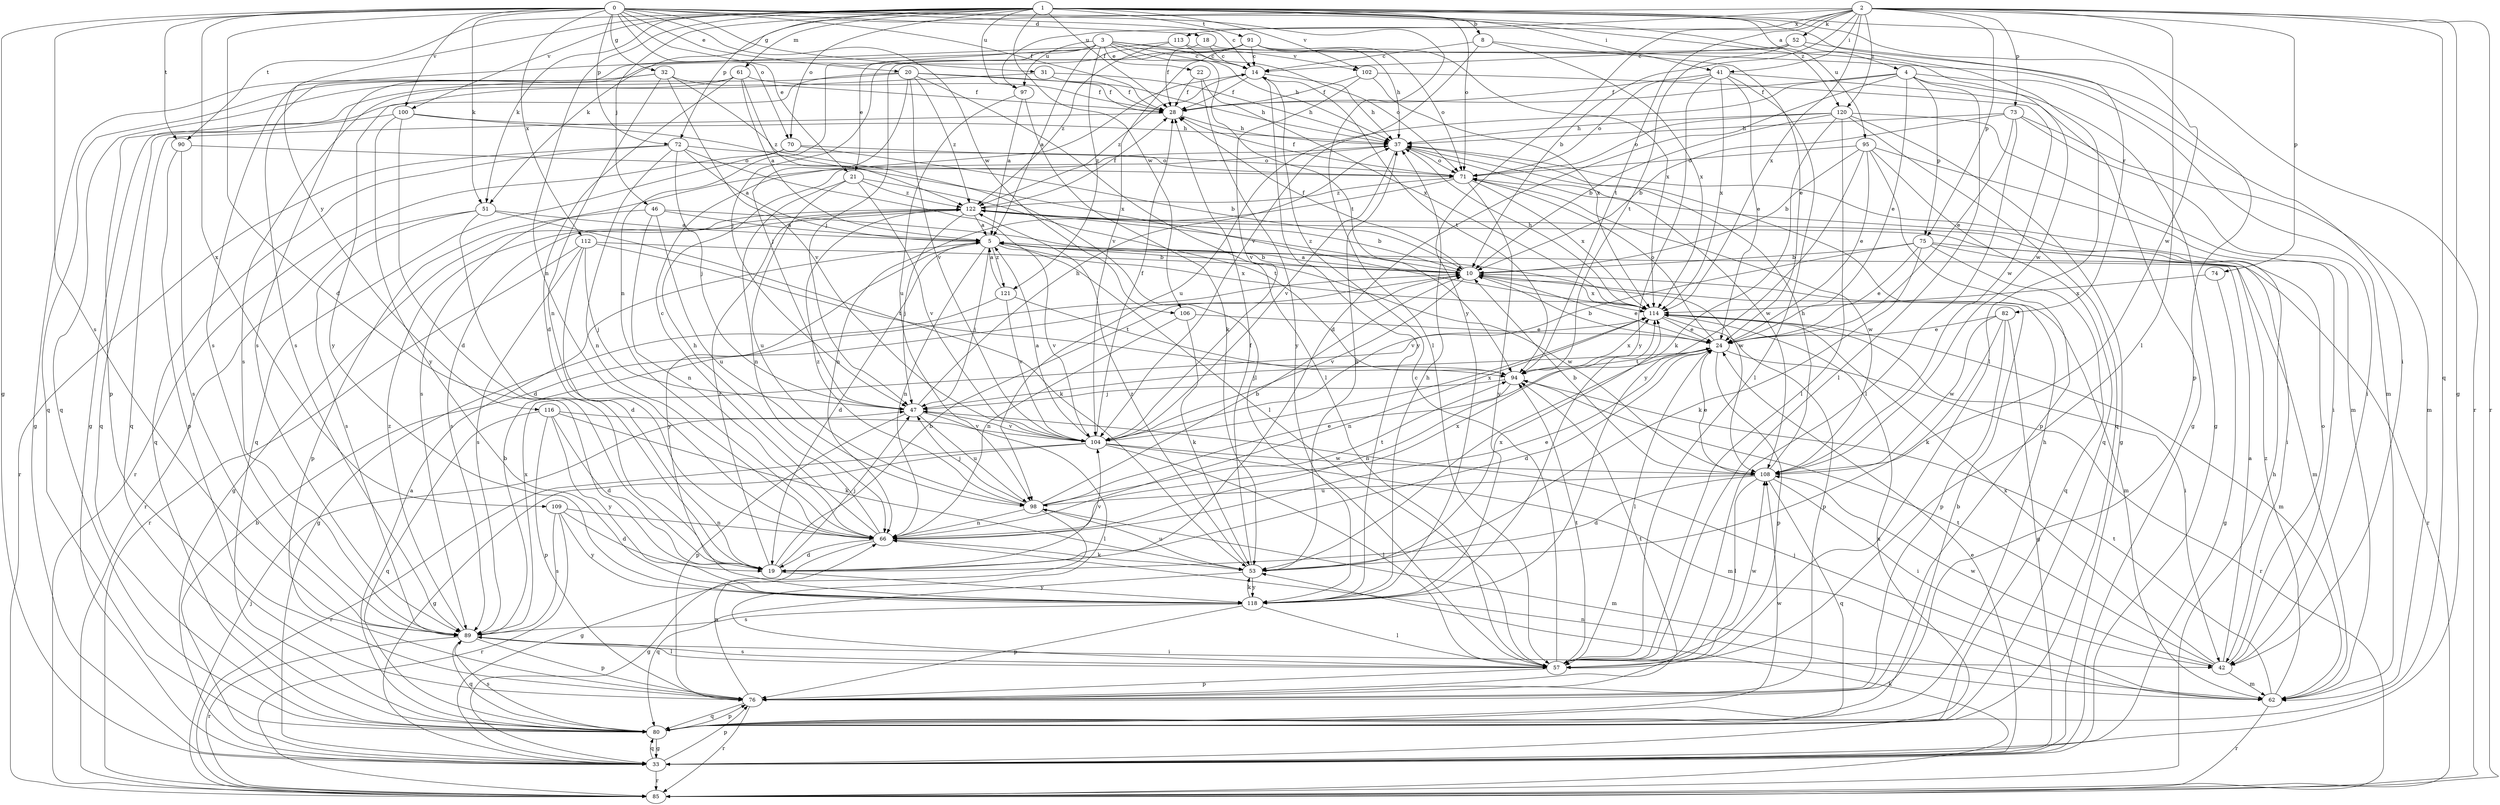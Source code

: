 strict digraph  {
0;
1;
2;
3;
4;
5;
8;
10;
14;
18;
19;
20;
21;
22;
24;
28;
31;
32;
33;
37;
41;
42;
46;
47;
51;
52;
53;
57;
61;
62;
66;
70;
71;
72;
73;
74;
75;
76;
80;
82;
85;
89;
90;
91;
94;
95;
97;
98;
100;
102;
104;
106;
108;
109;
112;
113;
114;
116;
118;
120;
121;
122;
0 -> 14  [label=c];
0 -> 18  [label=d];
0 -> 19  [label=d];
0 -> 20  [label=e];
0 -> 21  [label=e];
0 -> 28  [label=f];
0 -> 31  [label=g];
0 -> 32  [label=g];
0 -> 33  [label=g];
0 -> 51  [label=k];
0 -> 57  [label=l];
0 -> 70  [label=o];
0 -> 72  [label=p];
0 -> 89  [label=s];
0 -> 90  [label=t];
0 -> 100  [label=v];
0 -> 106  [label=w];
0 -> 109  [label=x];
0 -> 112  [label=x];
0 -> 120  [label=z];
1 -> 4  [label=a];
1 -> 8  [label=b];
1 -> 28  [label=f];
1 -> 41  [label=i];
1 -> 46  [label=j];
1 -> 51  [label=k];
1 -> 61  [label=m];
1 -> 66  [label=n];
1 -> 70  [label=o];
1 -> 71  [label=o];
1 -> 72  [label=p];
1 -> 82  [label=r];
1 -> 85  [label=r];
1 -> 90  [label=t];
1 -> 91  [label=t];
1 -> 95  [label=u];
1 -> 97  [label=u];
1 -> 100  [label=v];
1 -> 102  [label=v];
1 -> 106  [label=w];
1 -> 108  [label=w];
1 -> 116  [label=y];
2 -> 10  [label=b];
2 -> 33  [label=g];
2 -> 41  [label=i];
2 -> 51  [label=k];
2 -> 52  [label=k];
2 -> 57  [label=l];
2 -> 73  [label=p];
2 -> 74  [label=p];
2 -> 75  [label=p];
2 -> 80  [label=q];
2 -> 85  [label=r];
2 -> 94  [label=t];
2 -> 97  [label=u];
2 -> 113  [label=x];
2 -> 114  [label=x];
2 -> 118  [label=y];
2 -> 120  [label=z];
3 -> 5  [label=a];
3 -> 14  [label=c];
3 -> 21  [label=e];
3 -> 22  [label=e];
3 -> 37  [label=h];
3 -> 66  [label=n];
3 -> 71  [label=o];
3 -> 89  [label=s];
3 -> 94  [label=t];
3 -> 97  [label=u];
3 -> 102  [label=v];
3 -> 121  [label=z];
4 -> 19  [label=d];
4 -> 24  [label=e];
4 -> 28  [label=f];
4 -> 33  [label=g];
4 -> 57  [label=l];
4 -> 62  [label=m];
4 -> 75  [label=p];
4 -> 98  [label=u];
5 -> 10  [label=b];
5 -> 19  [label=d];
5 -> 47  [label=j];
5 -> 66  [label=n];
5 -> 104  [label=v];
5 -> 108  [label=w];
5 -> 114  [label=x];
5 -> 118  [label=y];
5 -> 121  [label=z];
8 -> 14  [label=c];
8 -> 24  [label=e];
8 -> 104  [label=v];
8 -> 114  [label=x];
10 -> 5  [label=a];
10 -> 24  [label=e];
10 -> 28  [label=f];
10 -> 62  [label=m];
10 -> 104  [label=v];
10 -> 114  [label=x];
10 -> 122  [label=z];
14 -> 28  [label=f];
14 -> 37  [label=h];
14 -> 94  [label=t];
14 -> 118  [label=y];
14 -> 122  [label=z];
18 -> 14  [label=c];
18 -> 28  [label=f];
18 -> 108  [label=w];
19 -> 10  [label=b];
19 -> 47  [label=j];
19 -> 104  [label=v];
19 -> 118  [label=y];
19 -> 122  [label=z];
20 -> 28  [label=f];
20 -> 37  [label=h];
20 -> 47  [label=j];
20 -> 57  [label=l];
20 -> 76  [label=p];
20 -> 104  [label=v];
20 -> 118  [label=y];
20 -> 122  [label=z];
21 -> 66  [label=n];
21 -> 94  [label=t];
21 -> 98  [label=u];
21 -> 104  [label=v];
21 -> 122  [label=z];
22 -> 28  [label=f];
22 -> 114  [label=x];
22 -> 118  [label=y];
24 -> 10  [label=b];
24 -> 19  [label=d];
24 -> 47  [label=j];
24 -> 57  [label=l];
24 -> 71  [label=o];
24 -> 76  [label=p];
24 -> 85  [label=r];
24 -> 94  [label=t];
28 -> 37  [label=h];
28 -> 80  [label=q];
31 -> 28  [label=f];
31 -> 33  [label=g];
31 -> 37  [label=h];
32 -> 28  [label=f];
32 -> 33  [label=g];
32 -> 57  [label=l];
32 -> 66  [label=n];
32 -> 80  [label=q];
32 -> 104  [label=v];
33 -> 10  [label=b];
33 -> 24  [label=e];
33 -> 76  [label=p];
33 -> 80  [label=q];
33 -> 85  [label=r];
33 -> 114  [label=x];
37 -> 71  [label=o];
37 -> 89  [label=s];
37 -> 104  [label=v];
37 -> 108  [label=w];
41 -> 24  [label=e];
41 -> 28  [label=f];
41 -> 33  [label=g];
41 -> 57  [label=l];
41 -> 71  [label=o];
41 -> 114  [label=x];
41 -> 118  [label=y];
42 -> 5  [label=a];
42 -> 62  [label=m];
42 -> 71  [label=o];
42 -> 94  [label=t];
42 -> 108  [label=w];
42 -> 114  [label=x];
46 -> 5  [label=a];
46 -> 66  [label=n];
46 -> 76  [label=p];
46 -> 98  [label=u];
46 -> 108  [label=w];
47 -> 37  [label=h];
47 -> 57  [label=l];
47 -> 76  [label=p];
47 -> 98  [label=u];
47 -> 104  [label=v];
51 -> 5  [label=a];
51 -> 19  [label=d];
51 -> 53  [label=k];
51 -> 85  [label=r];
51 -> 89  [label=s];
52 -> 14  [label=c];
52 -> 47  [label=j];
52 -> 57  [label=l];
52 -> 76  [label=p];
52 -> 94  [label=t];
53 -> 28  [label=f];
53 -> 37  [label=h];
53 -> 80  [label=q];
53 -> 98  [label=u];
53 -> 114  [label=x];
53 -> 118  [label=y];
53 -> 122  [label=z];
57 -> 14  [label=c];
57 -> 76  [label=p];
57 -> 89  [label=s];
57 -> 94  [label=t];
57 -> 108  [label=w];
61 -> 5  [label=a];
61 -> 19  [label=d];
61 -> 28  [label=f];
61 -> 80  [label=q];
61 -> 89  [label=s];
61 -> 122  [label=z];
62 -> 47  [label=j];
62 -> 66  [label=n];
62 -> 85  [label=r];
62 -> 94  [label=t];
62 -> 122  [label=z];
66 -> 14  [label=c];
66 -> 19  [label=d];
66 -> 24  [label=e];
66 -> 33  [label=g];
66 -> 37  [label=h];
66 -> 53  [label=k];
66 -> 114  [label=x];
70 -> 10  [label=b];
70 -> 71  [label=o];
70 -> 80  [label=q];
70 -> 85  [label=r];
71 -> 28  [label=f];
71 -> 66  [label=n];
71 -> 108  [label=w];
71 -> 114  [label=x];
71 -> 118  [label=y];
71 -> 122  [label=z];
72 -> 5  [label=a];
72 -> 47  [label=j];
72 -> 57  [label=l];
72 -> 66  [label=n];
72 -> 71  [label=o];
72 -> 80  [label=q];
72 -> 85  [label=r];
73 -> 10  [label=b];
73 -> 24  [label=e];
73 -> 37  [label=h];
73 -> 42  [label=i];
73 -> 57  [label=l];
73 -> 62  [label=m];
74 -> 33  [label=g];
74 -> 114  [label=x];
75 -> 10  [label=b];
75 -> 24  [label=e];
75 -> 53  [label=k];
75 -> 62  [label=m];
75 -> 80  [label=q];
75 -> 85  [label=r];
75 -> 104  [label=v];
76 -> 66  [label=n];
76 -> 80  [label=q];
76 -> 85  [label=r];
76 -> 94  [label=t];
80 -> 5  [label=a];
80 -> 10  [label=b];
80 -> 33  [label=g];
80 -> 37  [label=h];
80 -> 76  [label=p];
80 -> 89  [label=s];
80 -> 108  [label=w];
82 -> 24  [label=e];
82 -> 33  [label=g];
82 -> 53  [label=k];
82 -> 76  [label=p];
82 -> 108  [label=w];
85 -> 37  [label=h];
85 -> 47  [label=j];
85 -> 53  [label=k];
89 -> 10  [label=b];
89 -> 42  [label=i];
89 -> 57  [label=l];
89 -> 76  [label=p];
89 -> 80  [label=q];
89 -> 85  [label=r];
89 -> 114  [label=x];
89 -> 122  [label=z];
90 -> 71  [label=o];
90 -> 76  [label=p];
90 -> 89  [label=s];
91 -> 14  [label=c];
91 -> 37  [label=h];
91 -> 47  [label=j];
91 -> 71  [label=o];
91 -> 89  [label=s];
91 -> 104  [label=v];
91 -> 114  [label=x];
94 -> 47  [label=j];
94 -> 66  [label=n];
94 -> 114  [label=x];
95 -> 10  [label=b];
95 -> 24  [label=e];
95 -> 42  [label=i];
95 -> 71  [label=o];
95 -> 76  [label=p];
95 -> 80  [label=q];
95 -> 118  [label=y];
97 -> 5  [label=a];
97 -> 53  [label=k];
97 -> 98  [label=u];
98 -> 10  [label=b];
98 -> 24  [label=e];
98 -> 33  [label=g];
98 -> 47  [label=j];
98 -> 62  [label=m];
98 -> 66  [label=n];
98 -> 94  [label=t];
98 -> 122  [label=z];
100 -> 19  [label=d];
100 -> 37  [label=h];
100 -> 80  [label=q];
100 -> 114  [label=x];
100 -> 118  [label=y];
102 -> 28  [label=f];
102 -> 104  [label=v];
102 -> 108  [label=w];
102 -> 114  [label=x];
104 -> 5  [label=a];
104 -> 28  [label=f];
104 -> 33  [label=g];
104 -> 57  [label=l];
104 -> 62  [label=m];
104 -> 85  [label=r];
104 -> 108  [label=w];
104 -> 114  [label=x];
106 -> 24  [label=e];
106 -> 53  [label=k];
106 -> 66  [label=n];
108 -> 10  [label=b];
108 -> 19  [label=d];
108 -> 24  [label=e];
108 -> 37  [label=h];
108 -> 42  [label=i];
108 -> 57  [label=l];
108 -> 80  [label=q];
108 -> 98  [label=u];
109 -> 19  [label=d];
109 -> 66  [label=n];
109 -> 85  [label=r];
109 -> 89  [label=s];
109 -> 118  [label=y];
112 -> 10  [label=b];
112 -> 19  [label=d];
112 -> 47  [label=j];
112 -> 85  [label=r];
112 -> 89  [label=s];
112 -> 94  [label=t];
113 -> 14  [label=c];
113 -> 42  [label=i];
113 -> 89  [label=s];
113 -> 122  [label=z];
114 -> 24  [label=e];
114 -> 37  [label=h];
114 -> 42  [label=i];
114 -> 62  [label=m];
114 -> 66  [label=n];
114 -> 76  [label=p];
116 -> 19  [label=d];
116 -> 53  [label=k];
116 -> 76  [label=p];
116 -> 80  [label=q];
116 -> 104  [label=v];
116 -> 118  [label=y];
118 -> 37  [label=h];
118 -> 53  [label=k];
118 -> 57  [label=l];
118 -> 76  [label=p];
118 -> 89  [label=s];
120 -> 10  [label=b];
120 -> 33  [label=g];
120 -> 37  [label=h];
120 -> 53  [label=k];
120 -> 57  [label=l];
120 -> 62  [label=m];
120 -> 71  [label=o];
120 -> 80  [label=q];
121 -> 5  [label=a];
121 -> 33  [label=g];
121 -> 94  [label=t];
121 -> 104  [label=v];
122 -> 5  [label=a];
122 -> 10  [label=b];
122 -> 28  [label=f];
122 -> 33  [label=g];
122 -> 42  [label=i];
122 -> 47  [label=j];
122 -> 89  [label=s];
}
